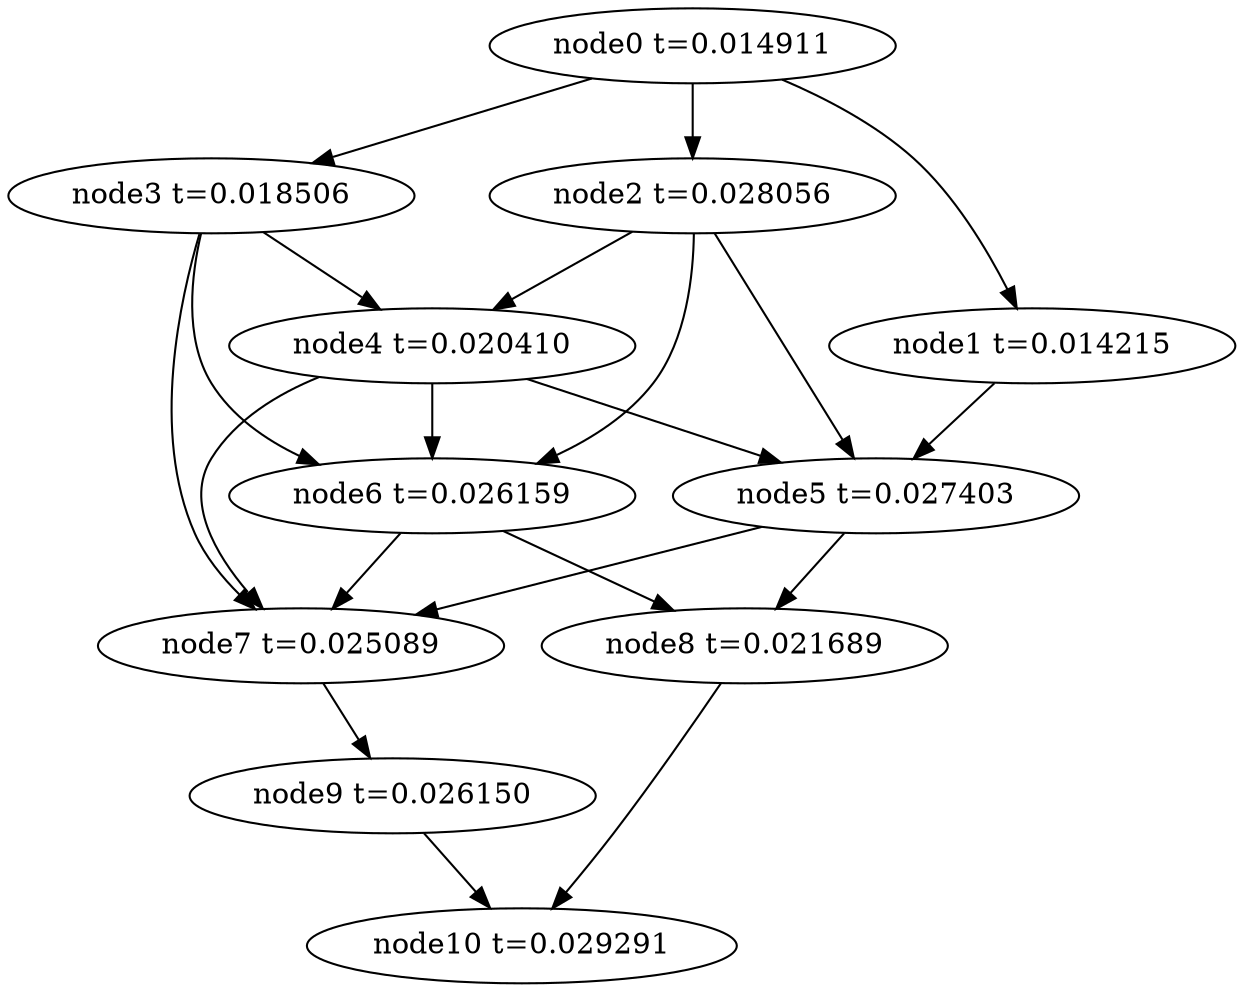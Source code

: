 digraph g{
	node10[label="node10 t=0.029291"]
	node9 -> node10
	node9[label="node9 t=0.026150"];
	node8 -> node10
	node8[label="node8 t=0.021689"];
	node7 -> node9
	node7[label="node7 t=0.025089"];
	node6 -> node8
	node6 -> node7
	node6[label="node6 t=0.026159"];
	node5 -> node8
	node5 -> node7
	node5[label="node5 t=0.027403"];
	node4 -> node7
	node4 -> node6
	node4 -> node5
	node4[label="node4 t=0.020410"];
	node3 -> node7
	node3 -> node6
	node3 -> node4
	node3[label="node3 t=0.018506"];
	node2 -> node6
	node2 -> node5
	node2 -> node4
	node2[label="node2 t=0.028056"];
	node1 -> node5
	node1[label="node1 t=0.014215"];
	node0 -> node3
	node0 -> node2
	node0 -> node1
	node0[label="node0 t=0.014911"];
}
